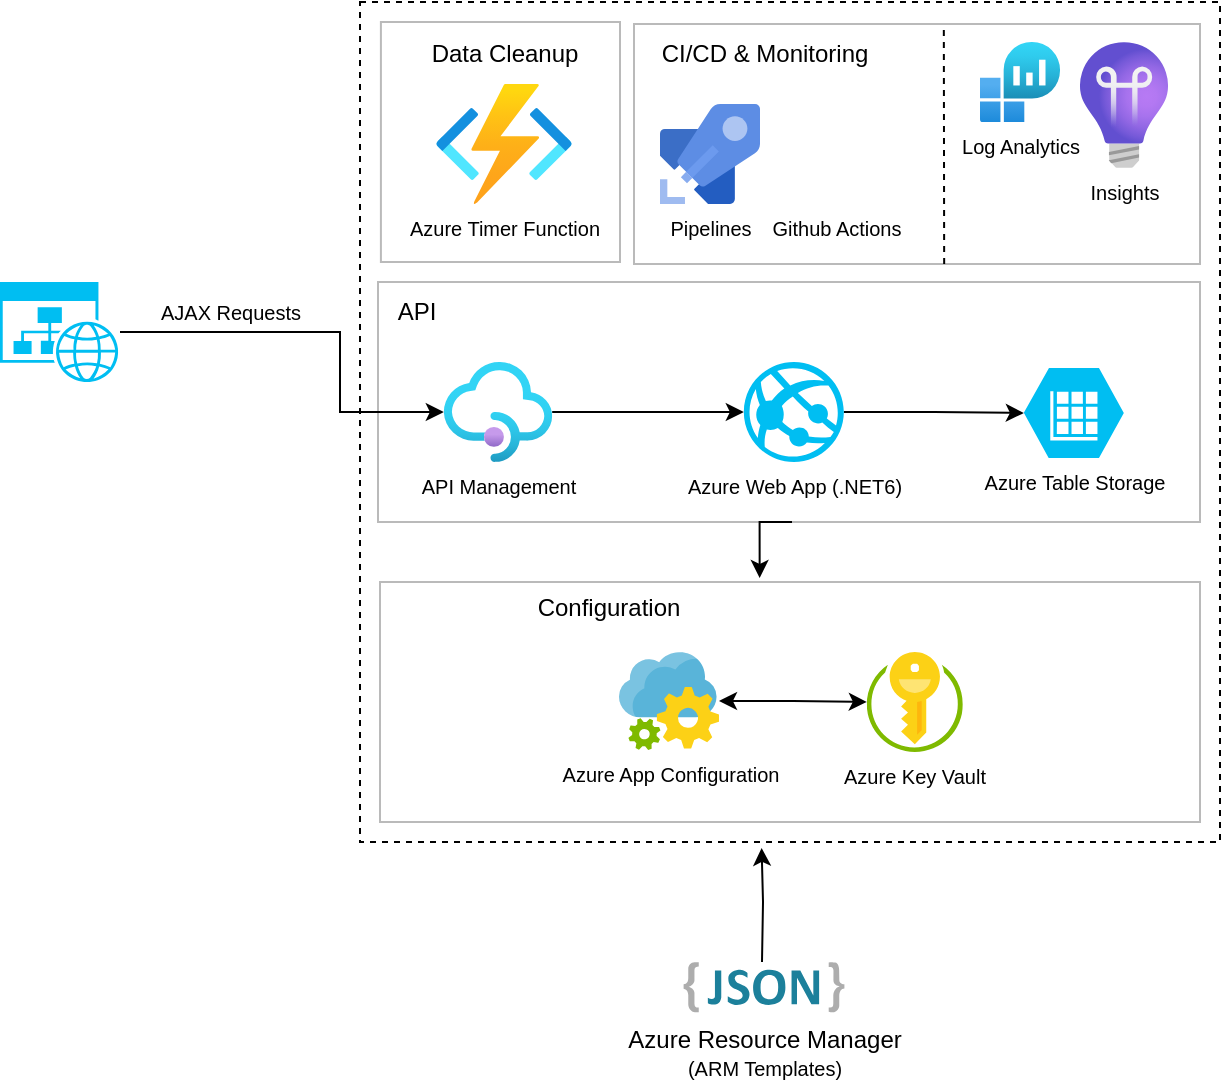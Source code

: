 <mxfile version="21.6.6" type="device">
  <diagram name="Page-1" id="hkwY6AxrzP6Nc72l0_Wm">
    <mxGraphModel dx="954" dy="549" grid="1" gridSize="10" guides="1" tooltips="1" connect="1" arrows="1" fold="1" page="1" pageScale="1" pageWidth="850" pageHeight="1100" math="0" shadow="0">
      <root>
        <mxCell id="0" />
        <mxCell id="1" parent="0" />
        <mxCell id="51OCsD8VZg1FOQ2K79QD-37" value="" style="rounded=0;whiteSpace=wrap;html=1;dashed=1;" vertex="1" parent="1">
          <mxGeometry x="200" y="60" width="430" height="420" as="geometry" />
        </mxCell>
        <mxCell id="51OCsD8VZg1FOQ2K79QD-21" value="" style="rounded=0;whiteSpace=wrap;html=1;strokeColor=#BABABA;" vertex="1" parent="1">
          <mxGeometry x="210" y="350" width="410" height="120" as="geometry" />
        </mxCell>
        <mxCell id="51OCsD8VZg1FOQ2K79QD-14" value="" style="rounded=0;whiteSpace=wrap;html=1;strokeColor=#BABABA;" vertex="1" parent="1">
          <mxGeometry x="209" y="200" width="411" height="120" as="geometry" />
        </mxCell>
        <mxCell id="51OCsD8VZg1FOQ2K79QD-13" style="edgeStyle=orthogonalEdgeStyle;rounded=0;orthogonalLoop=1;jettySize=auto;html=1;" edge="1" parent="1" source="51OCsD8VZg1FOQ2K79QD-2" target="51OCsD8VZg1FOQ2K79QD-6">
          <mxGeometry relative="1" as="geometry">
            <Array as="points">
              <mxPoint x="190" y="225" />
              <mxPoint x="190" y="265" />
            </Array>
          </mxGeometry>
        </mxCell>
        <mxCell id="51OCsD8VZg1FOQ2K79QD-2" value="" style="verticalLabelPosition=bottom;html=1;verticalAlign=top;align=center;strokeColor=none;fillColor=#00BEF2;shape=mxgraph.azure.website_generic;pointerEvents=1;" vertex="1" parent="1">
          <mxGeometry x="20" y="200" width="60" height="50" as="geometry" />
        </mxCell>
        <mxCell id="51OCsD8VZg1FOQ2K79QD-11" value="" style="edgeStyle=orthogonalEdgeStyle;rounded=0;orthogonalLoop=1;jettySize=auto;html=1;" edge="1" parent="1" source="51OCsD8VZg1FOQ2K79QD-6" target="51OCsD8VZg1FOQ2K79QD-10">
          <mxGeometry relative="1" as="geometry" />
        </mxCell>
        <mxCell id="51OCsD8VZg1FOQ2K79QD-6" value="API Management" style="image;aspect=fixed;html=1;points=[];align=center;fontSize=10;image=img/lib/azure2/integration/API_Management_Services.svg;" vertex="1" parent="1">
          <mxGeometry x="241.91" y="240" width="54.18" height="50" as="geometry" />
        </mxCell>
        <mxCell id="51OCsD8VZg1FOQ2K79QD-7" value="Azure Table Storage" style="verticalLabelPosition=bottom;html=1;verticalAlign=top;align=center;strokeColor=none;fillColor=#00BEF2;shape=mxgraph.azure.storage_table;fontSize=10;" vertex="1" parent="1">
          <mxGeometry x="531.91" y="243" width="50" height="45" as="geometry" />
        </mxCell>
        <mxCell id="51OCsD8VZg1FOQ2K79QD-12" value="" style="edgeStyle=orthogonalEdgeStyle;rounded=0;orthogonalLoop=1;jettySize=auto;html=1;" edge="1" parent="1" source="51OCsD8VZg1FOQ2K79QD-10" target="51OCsD8VZg1FOQ2K79QD-7">
          <mxGeometry relative="1" as="geometry" />
        </mxCell>
        <mxCell id="51OCsD8VZg1FOQ2K79QD-24" style="edgeStyle=orthogonalEdgeStyle;rounded=0;orthogonalLoop=1;jettySize=auto;html=1;entryX=0.463;entryY=-0.017;entryDx=0;entryDy=0;entryPerimeter=0;" edge="1" parent="1" target="51OCsD8VZg1FOQ2K79QD-21">
          <mxGeometry relative="1" as="geometry">
            <mxPoint x="416" y="320" as="sourcePoint" />
          </mxGeometry>
        </mxCell>
        <mxCell id="51OCsD8VZg1FOQ2K79QD-10" value="Azure Web App (.NET6)" style="verticalLabelPosition=bottom;html=1;verticalAlign=top;align=center;strokeColor=none;fillColor=#00BEF2;shape=mxgraph.azure.azure_website;pointerEvents=1;fontSize=10;" vertex="1" parent="1">
          <mxGeometry x="391.91" y="240" width="50" height="50" as="geometry" />
        </mxCell>
        <mxCell id="51OCsD8VZg1FOQ2K79QD-15" value="AJAX Requests" style="text;html=1;align=center;verticalAlign=middle;resizable=0;points=[];autosize=1;strokeColor=none;fillColor=none;fontSize=10;" vertex="1" parent="1">
          <mxGeometry x="90" y="200" width="90" height="30" as="geometry" />
        </mxCell>
        <mxCell id="51OCsD8VZg1FOQ2K79QD-16" value="API" style="text;html=1;align=center;verticalAlign=middle;resizable=0;points=[];autosize=1;strokeColor=none;fillColor=none;" vertex="1" parent="1">
          <mxGeometry x="208" y="200" width="40" height="30" as="geometry" />
        </mxCell>
        <mxCell id="51OCsD8VZg1FOQ2K79QD-20" value="" style="edgeStyle=orthogonalEdgeStyle;rounded=0;orthogonalLoop=1;jettySize=auto;html=1;startArrow=classic;startFill=1;" edge="1" parent="1" source="51OCsD8VZg1FOQ2K79QD-17" target="51OCsD8VZg1FOQ2K79QD-18">
          <mxGeometry relative="1" as="geometry" />
        </mxCell>
        <mxCell id="51OCsD8VZg1FOQ2K79QD-17" value="Azure App Configuration" style="image;sketch=0;aspect=fixed;html=1;points=[];align=center;fontSize=10;image=img/lib/mscae/App_Configuration.svg;" vertex="1" parent="1">
          <mxGeometry x="329.5" y="385" width="50" height="49" as="geometry" />
        </mxCell>
        <mxCell id="51OCsD8VZg1FOQ2K79QD-18" value="Azure Key Vault" style="image;sketch=0;aspect=fixed;html=1;points=[];align=center;fontSize=10;image=img/lib/mscae/Key_Vaults.svg;" vertex="1" parent="1">
          <mxGeometry x="453.41" y="385" width="48" height="50" as="geometry" />
        </mxCell>
        <mxCell id="51OCsD8VZg1FOQ2K79QD-25" value="Configuration" style="text;html=1;align=center;verticalAlign=middle;resizable=0;points=[];autosize=1;strokeColor=none;fillColor=none;" vertex="1" parent="1">
          <mxGeometry x="279" y="348" width="90" height="30" as="geometry" />
        </mxCell>
        <mxCell id="51OCsD8VZg1FOQ2K79QD-26" value="" style="rounded=0;whiteSpace=wrap;html=1;strokeColor=#BABABA;" vertex="1" parent="1">
          <mxGeometry x="210.45" y="70" width="119.55" height="120" as="geometry" />
        </mxCell>
        <mxCell id="51OCsD8VZg1FOQ2K79QD-27" value="Data Cleanup" style="text;html=1;align=center;verticalAlign=middle;resizable=0;points=[];autosize=1;strokeColor=none;fillColor=none;" vertex="1" parent="1">
          <mxGeometry x="222" y="71" width="100" height="30" as="geometry" />
        </mxCell>
        <mxCell id="51OCsD8VZg1FOQ2K79QD-29" value="Azure Timer Function" style="image;aspect=fixed;html=1;points=[];align=center;fontSize=10;image=img/lib/azure2/iot/Function_Apps.svg;" vertex="1" parent="1">
          <mxGeometry x="238" y="101" width="68" height="60" as="geometry" />
        </mxCell>
        <mxCell id="51OCsD8VZg1FOQ2K79QD-30" value="" style="rounded=0;whiteSpace=wrap;html=1;strokeColor=#BABABA;fontSize=10;" vertex="1" parent="1">
          <mxGeometry x="337" y="71" width="283" height="120" as="geometry" />
        </mxCell>
        <mxCell id="51OCsD8VZg1FOQ2K79QD-31" value="CI/CD &amp;amp; Monitoring" style="text;html=1;align=center;verticalAlign=middle;resizable=0;points=[];autosize=1;strokeColor=none;fillColor=none;" vertex="1" parent="1">
          <mxGeometry x="337" y="71" width="130" height="30" as="geometry" />
        </mxCell>
        <mxCell id="51OCsD8VZg1FOQ2K79QD-32" value="Pipelines" style="image;sketch=0;aspect=fixed;html=1;points=[];align=center;fontSize=10;image=img/lib/mscae/Azure_Pipelines.svg;" vertex="1" parent="1">
          <mxGeometry x="350" y="111" width="50" height="50" as="geometry" />
        </mxCell>
        <mxCell id="51OCsD8VZg1FOQ2K79QD-33" value="Github Actions" style="shape=image;html=1;verticalAlign=top;verticalLabelPosition=bottom;labelBackgroundColor=#ffffff;imageAspect=0;aspect=fixed;image=https://cdn1.iconfinder.com/data/icons/unicons-line-vol-3/24/github-128.png;fontSize=10;" vertex="1" parent="1">
          <mxGeometry x="409" y="103" width="58" height="58" as="geometry" />
        </mxCell>
        <mxCell id="51OCsD8VZg1FOQ2K79QD-34" value="" style="endArrow=none;dashed=1;html=1;rounded=0;exitX=0.548;exitY=1;exitDx=0;exitDy=0;exitPerimeter=0;" edge="1" parent="1" source="51OCsD8VZg1FOQ2K79QD-30">
          <mxGeometry width="50" height="50" relative="1" as="geometry">
            <mxPoint x="441.91" y="121" as="sourcePoint" />
            <mxPoint x="491.91" y="71" as="targetPoint" />
          </mxGeometry>
        </mxCell>
        <mxCell id="51OCsD8VZg1FOQ2K79QD-35" value="Log Analytics" style="image;aspect=fixed;html=1;points=[];align=center;fontSize=10;image=img/lib/azure2/analytics/Log_Analytics_Workspaces.svg;" vertex="1" parent="1">
          <mxGeometry x="510" y="80" width="40" height="40" as="geometry" />
        </mxCell>
        <mxCell id="51OCsD8VZg1FOQ2K79QD-36" value="Insights" style="image;aspect=fixed;html=1;points=[];align=center;fontSize=10;image=img/lib/azure2/management_governance/Application_Insights.svg;" vertex="1" parent="1">
          <mxGeometry x="560" y="80" width="44" height="63" as="geometry" />
        </mxCell>
        <mxCell id="51OCsD8VZg1FOQ2K79QD-40" style="edgeStyle=orthogonalEdgeStyle;rounded=0;orthogonalLoop=1;jettySize=auto;html=1;entryX=0.467;entryY=1.007;entryDx=0;entryDy=0;entryPerimeter=0;" edge="1" parent="1" target="51OCsD8VZg1FOQ2K79QD-37">
          <mxGeometry relative="1" as="geometry">
            <mxPoint x="401" y="540" as="sourcePoint" />
          </mxGeometry>
        </mxCell>
        <mxCell id="51OCsD8VZg1FOQ2K79QD-42" value="Azure Resource Manager&lt;br style=&quot;border-color: var(--border-color); font-size: 10px;&quot;&gt;&lt;span style=&quot;font-size: 10px;&quot;&gt;(ARM Templates)&lt;/span&gt;" style="dashed=0;outlineConnect=0;html=1;align=center;labelPosition=center;verticalLabelPosition=bottom;verticalAlign=top;shape=mxgraph.weblogos.json_2" vertex="1" parent="1">
          <mxGeometry x="361.8" y="540" width="80.4" height="25.2" as="geometry" />
        </mxCell>
      </root>
    </mxGraphModel>
  </diagram>
</mxfile>
